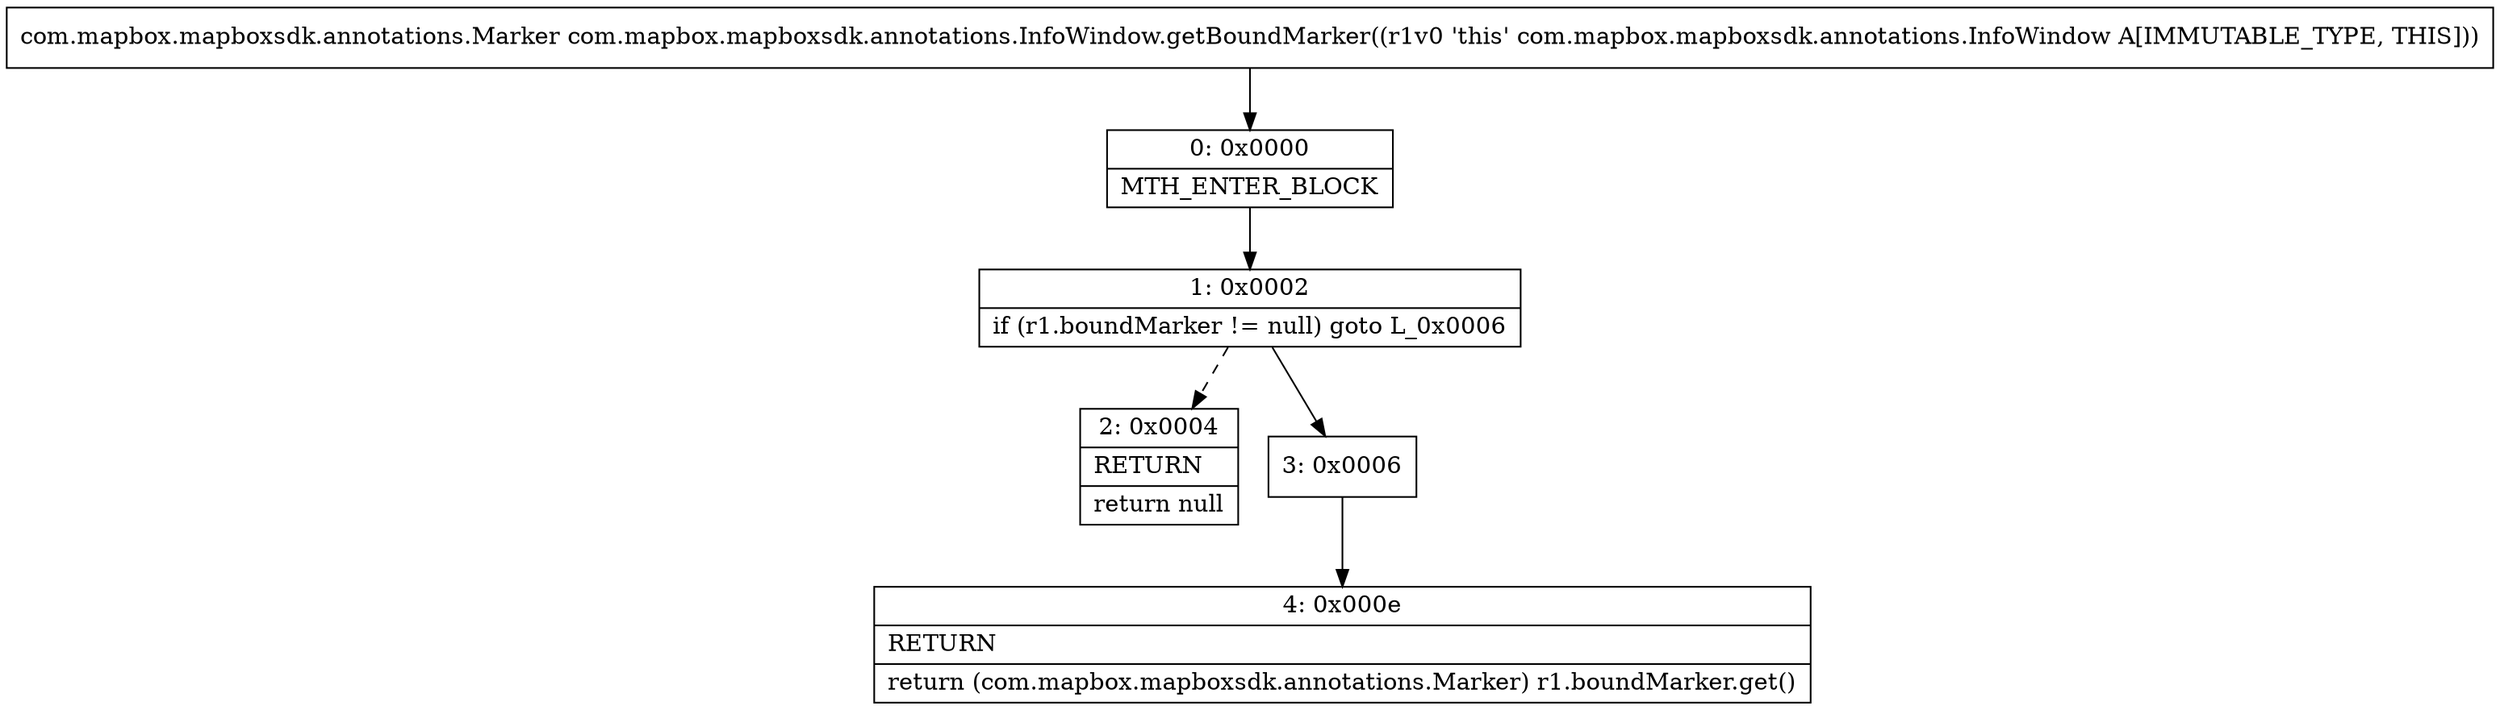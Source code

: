 digraph "CFG forcom.mapbox.mapboxsdk.annotations.InfoWindow.getBoundMarker()Lcom\/mapbox\/mapboxsdk\/annotations\/Marker;" {
Node_0 [shape=record,label="{0\:\ 0x0000|MTH_ENTER_BLOCK\l}"];
Node_1 [shape=record,label="{1\:\ 0x0002|if (r1.boundMarker != null) goto L_0x0006\l}"];
Node_2 [shape=record,label="{2\:\ 0x0004|RETURN\l|return null\l}"];
Node_3 [shape=record,label="{3\:\ 0x0006}"];
Node_4 [shape=record,label="{4\:\ 0x000e|RETURN\l|return (com.mapbox.mapboxsdk.annotations.Marker) r1.boundMarker.get()\l}"];
MethodNode[shape=record,label="{com.mapbox.mapboxsdk.annotations.Marker com.mapbox.mapboxsdk.annotations.InfoWindow.getBoundMarker((r1v0 'this' com.mapbox.mapboxsdk.annotations.InfoWindow A[IMMUTABLE_TYPE, THIS])) }"];
MethodNode -> Node_0;
Node_0 -> Node_1;
Node_1 -> Node_2[style=dashed];
Node_1 -> Node_3;
Node_3 -> Node_4;
}

